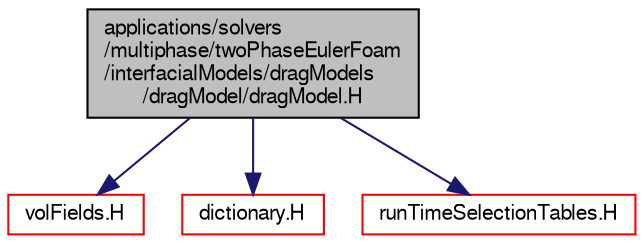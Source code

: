 digraph "applications/solvers/multiphase/twoPhaseEulerFoam/interfacialModels/dragModels/dragModel/dragModel.H"
{
  bgcolor="transparent";
  edge [fontname="FreeSans",fontsize="10",labelfontname="FreeSans",labelfontsize="10"];
  node [fontname="FreeSans",fontsize="10",shape=record];
  Node0 [label="applications/solvers\l/multiphase/twoPhaseEulerFoam\l/interfacialModels/dragModels\l/dragModel/dragModel.H",height=0.2,width=0.4,color="black", fillcolor="grey75", style="filled", fontcolor="black"];
  Node0 -> Node1 [color="midnightblue",fontsize="10",style="solid",fontname="FreeSans"];
  Node1 [label="volFields.H",height=0.2,width=0.4,color="red",URL="$a02750.html"];
  Node0 -> Node255 [color="midnightblue",fontsize="10",style="solid",fontname="FreeSans"];
  Node255 [label="dictionary.H",height=0.2,width=0.4,color="red",URL="$a08804.html"];
  Node0 -> Node189 [color="midnightblue",fontsize="10",style="solid",fontname="FreeSans"];
  Node189 [label="runTimeSelectionTables.H",height=0.2,width=0.4,color="red",URL="$a09266.html",tooltip="Macros to ease declaration of run-time selection tables. "];
}
